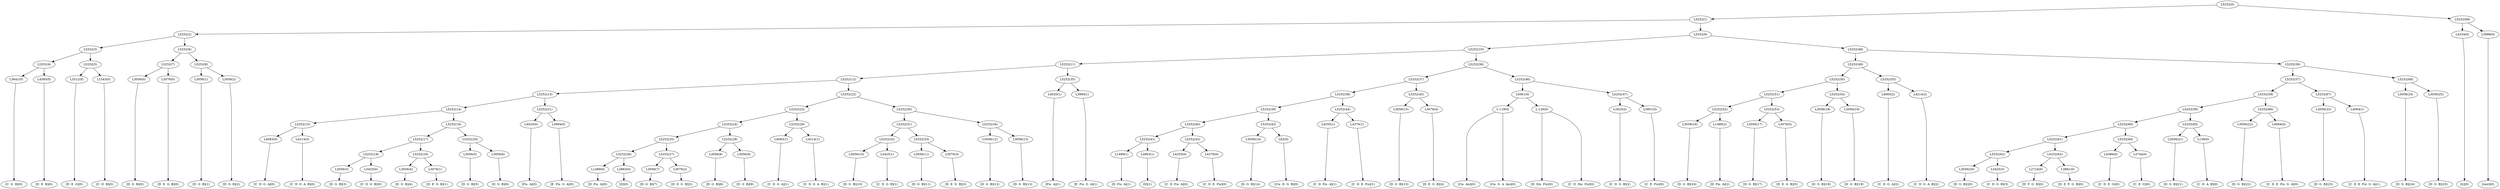 digraph sample{
"L3641(0)"->"[C  G  B](0)"
"L4595(0)"->"[D  E  B](0)"
"L5252(4)"->"L3641(0)"
"L5252(4)"->"L4595(0)"
"L3312(0)"->"[D  E  G](0)"
"L1543(0)"->"[C  D  B](0)"
"L5252(5)"->"L3312(0)"
"L5252(5)"->"L1543(0)"
"L5252(3)"->"L5252(4)"
"L5252(3)"->"L5252(5)"
"L3056(0)"->"[D  G  B](0)"
"L3076(0)"->"[D  E  G  B](0)"
"L5252(7)"->"L3056(0)"
"L5252(7)"->"L3076(0)"
"L3056(1)"->"[D  G  B](1)"
"L3056(2)"->"[D  G  B](2)"
"L5252(8)"->"L3056(1)"
"L5252(8)"->"L3056(2)"
"L5252(6)"->"L5252(7)"
"L5252(6)"->"L5252(8)"
"L5252(2)"->"L5252(3)"
"L5252(2)"->"L5252(6)"
"L4083(0)"->"[C  D  G  A](0)"
"L4214(0)"->"[C  D  G  A  B](0)"
"L5252(15)"->"L4083(0)"
"L5252(15)"->"L4214(0)"
"L3056(3)"->"[D  G  B](3)"
"L3425(0)"->"[C  D  G  B](0)"
"L5252(18)"->"L3056(3)"
"L5252(18)"->"L3425(0)"
"L3056(4)"->"[D  G  B](4)"
"L3076(1)"->"[D  E  G  B](1)"
"L5252(19)"->"L3056(4)"
"L5252(19)"->"L3076(1)"
"L5252(17)"->"L5252(18)"
"L5252(17)"->"L5252(19)"
"L3056(5)"->"[D  G  B](5)"
"L3056(6)"->"[D  G  B](6)"
"L5252(20)"->"L3056(5)"
"L5252(20)"->"L3056(6)"
"L5252(16)"->"L5252(17)"
"L5252(16)"->"L5252(20)"
"L5252(14)"->"L5252(15)"
"L5252(14)"->"L5252(16)"
"L4020(0)"->"[Fis  A](0)"
"L3994(0)"->"[E  Fis  G  A](0)"
"L5252(21)"->"L4020(0)"
"L5252(21)"->"L3994(0)"
"L5252(13)"->"L5252(14)"
"L5252(13)"->"L5252(21)"
"L1489(0)"->"[D  Fis  A](0)"
"L2863(0)"->"[D](0)"
"L5252(26)"->"L1489(0)"
"L5252(26)"->"L2863(0)"
"L3056(7)"->"[D  G  B](7)"
"L3076(2)"->"[D  E  G  B](2)"
"L5252(27)"->"L3056(7)"
"L5252(27)"->"L3076(2)"
"L5252(25)"->"L5252(26)"
"L5252(25)"->"L5252(27)"
"L3056(8)"->"[D  G  B](8)"
"L3056(9)"->"[D  G  B](9)"
"L5252(28)"->"L3056(8)"
"L5252(28)"->"L3056(9)"
"L5252(24)"->"L5252(25)"
"L5252(24)"->"L5252(28)"
"L4083(1)"->"[C  D  G  A](1)"
"L4214(1)"->"[C  D  G  A  B](1)"
"L5252(29)"->"L4083(1)"
"L5252(29)"->"L4214(1)"
"L5252(23)"->"L5252(24)"
"L5252(23)"->"L5252(29)"
"L3056(10)"->"[D  G  B](10)"
"L3425(1)"->"[C  D  G  B](1)"
"L5252(32)"->"L3056(10)"
"L5252(32)"->"L3425(1)"
"L3056(11)"->"[D  G  B](11)"
"L3076(3)"->"[D  E  G  B](3)"
"L5252(33)"->"L3056(11)"
"L5252(33)"->"L3076(3)"
"L5252(31)"->"L5252(32)"
"L5252(31)"->"L5252(33)"
"L3056(12)"->"[D  G  B](12)"
"L3056(13)"->"[D  G  B](13)"
"L5252(34)"->"L3056(12)"
"L5252(34)"->"L3056(13)"
"L5252(30)"->"L5252(31)"
"L5252(30)"->"L5252(34)"
"L5252(22)"->"L5252(23)"
"L5252(22)"->"L5252(30)"
"L5252(12)"->"L5252(13)"
"L5252(12)"->"L5252(22)"
"L4020(1)"->"[Fis  A](1)"
"L3994(1)"->"[E  Fis  G  A](1)"
"L5252(35)"->"L4020(1)"
"L5252(35)"->"L3994(1)"
"L5252(11)"->"L5252(12)"
"L5252(11)"->"L5252(35)"
"L1489(1)"->"[D  Fis  A](1)"
"L2863(1)"->"[D](1)"
"L5252(41)"->"L1489(1)"
"L5252(41)"->"L2863(1)"
"L4255(0)"->"[C  D  Fis  A](0)"
"L4376(0)"->"[C  D  E  Fis](0)"
"L5252(42)"->"L4255(0)"
"L5252(42)"->"L4376(0)"
"L5252(40)"->"L5252(41)"
"L5252(40)"->"L5252(42)"
"L3056(14)"->"[D  G  B](14)"
"L62(0)"->"[Cis  D  G  B](0)"
"L5252(43)"->"L3056(14)"
"L5252(43)"->"L62(0)"
"L5252(39)"->"L5252(40)"
"L5252(39)"->"L5252(43)"
"L4255(1)"->"[C  D  Fis  A](1)"
"L4376(1)"->"[C  D  E  Fis](1)"
"L5252(44)"->"L4255(1)"
"L5252(44)"->"L4376(1)"
"L5252(38)"->"L5252(39)"
"L5252(38)"->"L5252(44)"
"L3056(15)"->"[D  G  B](15)"
"L3076(4)"->"[D  E  G  B](4)"
"L5252(45)"->"L3056(15)"
"L5252(45)"->"L3076(4)"
"L5252(37)"->"L5252(38)"
"L5252(37)"->"L5252(45)"
"L-119(0)"->"[Cis  Ais](0)"
"L-119(0)"->"[Cis  G  A  Ais](0)"
"L-120(0)"->"[D  Dis  Fis](0)"
"L-120(0)"->"[C  D  Dis  Fis](0)"
"L5061(0)"->"L-119(0)"
"L5061(0)"->"L-120(0)"
"L3425(2)"->"[C  D  G  B](2)"
"L3951(0)"->"[C  E  Fis](0)"
"L5252(47)"->"L3425(2)"
"L5252(47)"->"L3951(0)"
"L5252(46)"->"L5061(0)"
"L5252(46)"->"L5252(47)"
"L5252(36)"->"L5252(37)"
"L5252(36)"->"L5252(46)"
"L5252(10)"->"L5252(11)"
"L5252(10)"->"L5252(36)"
"L3056(16)"->"[D  G  B](16)"
"L1489(2)"->"[D  Fis  A](2)"
"L5252(52)"->"L3056(16)"
"L5252(52)"->"L1489(2)"
"L3056(17)"->"[D  G  B](17)"
"L3076(5)"->"[D  E  G  B](5)"
"L5252(53)"->"L3056(17)"
"L5252(53)"->"L3076(5)"
"L5252(51)"->"L5252(52)"
"L5252(51)"->"L5252(53)"
"L3056(18)"->"[D  G  B](18)"
"L3056(19)"->"[D  G  B](19)"
"L5252(54)"->"L3056(18)"
"L5252(54)"->"L3056(19)"
"L5252(50)"->"L5252(51)"
"L5252(50)"->"L5252(54)"
"L4083(2)"->"[C  D  G  A](2)"
"L4214(2)"->"[C  D  G  A  B](2)"
"L5252(55)"->"L4083(2)"
"L5252(55)"->"L4214(2)"
"L5252(49)"->"L5252(50)"
"L5252(49)"->"L5252(55)"
"L3056(20)"->"[D  G  B](20)"
"L3425(3)"->"[C  D  G  B](3)"
"L5252(62)"->"L3056(20)"
"L5252(62)"->"L3425(3)"
"L2724(0)"->"[D  F  G  B](0)"
"L3881(0)"->"[D  E  F  G  B](0)"
"L5252(63)"->"L2724(0)"
"L5252(63)"->"L3881(0)"
"L5252(61)"->"L5252(62)"
"L5252(61)"->"L5252(63)"
"L4386(0)"->"[C  D  E  G](0)"
"L3744(0)"->"[C  E  G](0)"
"L5252(64)"->"L4386(0)"
"L5252(64)"->"L3744(0)"
"L5252(60)"->"L5252(61)"
"L5252(60)"->"L5252(64)"
"L3056(21)"->"[D  G  B](21)"
"L136(0)"->"[C  D  A  B](0)"
"L5252(65)"->"L3056(21)"
"L5252(65)"->"L136(0)"
"L5252(59)"->"L5252(60)"
"L5252(59)"->"L5252(65)"
"L3056(22)"->"[D  G  B](22)"
"L4064(0)"->"[C  D  E  Fis  G  A](0)"
"L5252(66)"->"L3056(22)"
"L5252(66)"->"L4064(0)"
"L5252(58)"->"L5252(59)"
"L5252(58)"->"L5252(66)"
"L3056(23)"->"[D  G  B](23)"
"L4064(1)"->"[C  D  E  Fis  G  A](1)"
"L5252(67)"->"L3056(23)"
"L5252(67)"->"L4064(1)"
"L5252(57)"->"L5252(58)"
"L5252(57)"->"L5252(67)"
"L3056(24)"->"[D  G  B](24)"
"L3056(25)"->"[D  G  B](25)"
"L5252(68)"->"L3056(24)"
"L5252(68)"->"L3056(25)"
"L5252(56)"->"L5252(57)"
"L5252(56)"->"L5252(68)"
"L5252(48)"->"L5252(49)"
"L5252(48)"->"L5252(56)"
"L5252(9)"->"L5252(10)"
"L5252(9)"->"L5252(48)"
"L5252(1)"->"L5252(2)"
"L5252(1)"->"L5252(9)"
"L4334(0)"->"[G](0)"
"L3988(0)"->"[rest](0)"
"L5252(69)"->"L4334(0)"
"L5252(69)"->"L3988(0)"
"L5252(0)"->"L5252(1)"
"L5252(0)"->"L5252(69)"
{rank = min; "L5252(0)"}
{rank = same; "L5252(1)"; "L5252(69)";}
{rank = same; "L5252(2)"; "L5252(9)"; "L4334(0)"; "L3988(0)";}
{rank = same; "L5252(3)"; "L5252(6)"; "L5252(10)"; "L5252(48)";}
{rank = same; "L5252(4)"; "L5252(5)"; "L5252(7)"; "L5252(8)"; "L5252(11)"; "L5252(36)"; "L5252(49)"; "L5252(56)";}
{rank = same; "L3641(0)"; "L4595(0)"; "L3312(0)"; "L1543(0)"; "L3056(0)"; "L3076(0)"; "L3056(1)"; "L3056(2)"; "L5252(12)"; "L5252(35)"; "L5252(37)"; "L5252(46)"; "L5252(50)"; "L5252(55)"; "L5252(57)"; "L5252(68)";}
{rank = same; "L5252(13)"; "L5252(22)"; "L4020(1)"; "L3994(1)"; "L5252(38)"; "L5252(45)"; "L5061(0)"; "L5252(47)"; "L5252(51)"; "L5252(54)"; "L4083(2)"; "L4214(2)"; "L5252(58)"; "L5252(67)"; "L3056(24)"; "L3056(25)";}
{rank = same; "L5252(14)"; "L5252(21)"; "L5252(23)"; "L5252(30)"; "L5252(39)"; "L5252(44)"; "L3056(15)"; "L3076(4)"; "L-119(0)"; "L-120(0)"; "L3425(2)"; "L3951(0)"; "L5252(52)"; "L5252(53)"; "L3056(18)"; "L3056(19)"; "L5252(59)"; "L5252(66)"; "L3056(23)"; "L4064(1)";}
{rank = same; "L5252(15)"; "L5252(16)"; "L4020(0)"; "L3994(0)"; "L5252(24)"; "L5252(29)"; "L5252(31)"; "L5252(34)"; "L5252(40)"; "L5252(43)"; "L4255(1)"; "L4376(1)"; "L3056(16)"; "L1489(2)"; "L3056(17)"; "L3076(5)"; "L5252(60)"; "L5252(65)"; "L3056(22)"; "L4064(0)";}
{rank = same; "L4083(0)"; "L4214(0)"; "L5252(17)"; "L5252(20)"; "L5252(25)"; "L5252(28)"; "L4083(1)"; "L4214(1)"; "L5252(32)"; "L5252(33)"; "L3056(12)"; "L3056(13)"; "L5252(41)"; "L5252(42)"; "L3056(14)"; "L62(0)"; "L5252(61)"; "L5252(64)"; "L3056(21)"; "L136(0)";}
{rank = same; "L5252(18)"; "L5252(19)"; "L3056(5)"; "L3056(6)"; "L5252(26)"; "L5252(27)"; "L3056(8)"; "L3056(9)"; "L3056(10)"; "L3425(1)"; "L3056(11)"; "L3076(3)"; "L1489(1)"; "L2863(1)"; "L4255(0)"; "L4376(0)"; "L5252(62)"; "L5252(63)"; "L4386(0)"; "L3744(0)";}
{rank = same; "L3056(3)"; "L3425(0)"; "L3056(4)"; "L3076(1)"; "L1489(0)"; "L2863(0)"; "L3056(7)"; "L3076(2)"; "L3056(20)"; "L3425(3)"; "L2724(0)"; "L3881(0)";}
{rank = max; "[C  D  A  B](0)"; "[C  D  B](0)"; "[C  D  Dis  Fis](0)"; "[C  D  E  Fis  G  A](0)"; "[C  D  E  Fis  G  A](1)"; "[C  D  E  Fis](0)"; "[C  D  E  Fis](1)"; "[C  D  E  G](0)"; "[C  D  Fis  A](0)"; "[C  D  Fis  A](1)"; "[C  D  G  A  B](0)"; "[C  D  G  A  B](1)"; "[C  D  G  A  B](2)"; "[C  D  G  A](0)"; "[C  D  G  A](1)"; "[C  D  G  A](2)"; "[C  D  G  B](0)"; "[C  D  G  B](1)"; "[C  D  G  B](2)"; "[C  D  G  B](3)"; "[C  E  Fis](0)"; "[C  E  G](0)"; "[C  G  B](0)"; "[Cis  Ais](0)"; "[Cis  D  G  B](0)"; "[Cis  G  A  Ais](0)"; "[D  Dis  Fis](0)"; "[D  E  B](0)"; "[D  E  F  G  B](0)"; "[D  E  G  B](0)"; "[D  E  G  B](1)"; "[D  E  G  B](2)"; "[D  E  G  B](3)"; "[D  E  G  B](4)"; "[D  E  G  B](5)"; "[D  E  G](0)"; "[D  F  G  B](0)"; "[D  Fis  A](0)"; "[D  Fis  A](1)"; "[D  Fis  A](2)"; "[D  G  B](0)"; "[D  G  B](1)"; "[D  G  B](10)"; "[D  G  B](11)"; "[D  G  B](12)"; "[D  G  B](13)"; "[D  G  B](14)"; "[D  G  B](15)"; "[D  G  B](16)"; "[D  G  B](17)"; "[D  G  B](18)"; "[D  G  B](19)"; "[D  G  B](2)"; "[D  G  B](20)"; "[D  G  B](21)"; "[D  G  B](22)"; "[D  G  B](23)"; "[D  G  B](24)"; "[D  G  B](25)"; "[D  G  B](3)"; "[D  G  B](4)"; "[D  G  B](5)"; "[D  G  B](6)"; "[D  G  B](7)"; "[D  G  B](8)"; "[D  G  B](9)"; "[D](0)"; "[D](1)"; "[E  Fis  G  A](0)"; "[E  Fis  G  A](1)"; "[Fis  A](0)"; "[Fis  A](1)"; "[G](0)"; "[rest](0)";}
}